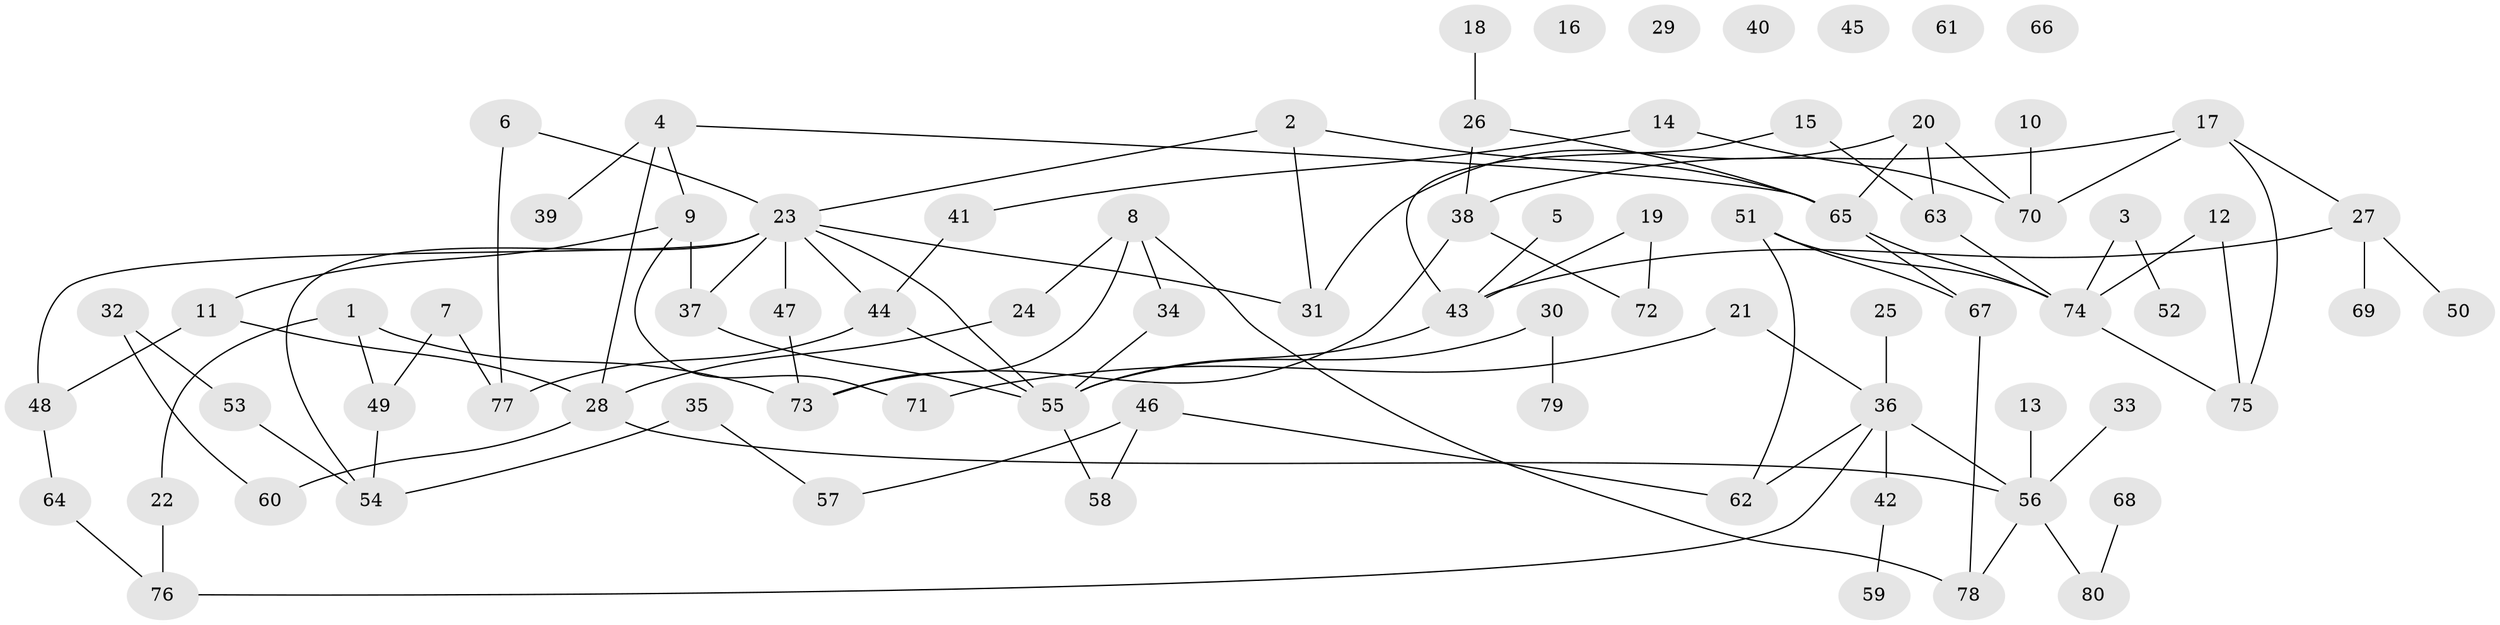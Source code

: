 // Generated by graph-tools (version 1.1) at 2025/33/03/09/25 02:33:34]
// undirected, 80 vertices, 104 edges
graph export_dot {
graph [start="1"]
  node [color=gray90,style=filled];
  1;
  2;
  3;
  4;
  5;
  6;
  7;
  8;
  9;
  10;
  11;
  12;
  13;
  14;
  15;
  16;
  17;
  18;
  19;
  20;
  21;
  22;
  23;
  24;
  25;
  26;
  27;
  28;
  29;
  30;
  31;
  32;
  33;
  34;
  35;
  36;
  37;
  38;
  39;
  40;
  41;
  42;
  43;
  44;
  45;
  46;
  47;
  48;
  49;
  50;
  51;
  52;
  53;
  54;
  55;
  56;
  57;
  58;
  59;
  60;
  61;
  62;
  63;
  64;
  65;
  66;
  67;
  68;
  69;
  70;
  71;
  72;
  73;
  74;
  75;
  76;
  77;
  78;
  79;
  80;
  1 -- 22;
  1 -- 49;
  1 -- 73;
  2 -- 23;
  2 -- 31;
  2 -- 65;
  3 -- 52;
  3 -- 74;
  4 -- 9;
  4 -- 28;
  4 -- 39;
  4 -- 65;
  5 -- 43;
  6 -- 23;
  6 -- 77;
  7 -- 49;
  7 -- 77;
  8 -- 24;
  8 -- 34;
  8 -- 73;
  8 -- 78;
  9 -- 11;
  9 -- 37;
  9 -- 71;
  10 -- 70;
  11 -- 28;
  11 -- 48;
  12 -- 74;
  12 -- 75;
  13 -- 56;
  14 -- 41;
  14 -- 70;
  15 -- 43;
  15 -- 63;
  17 -- 27;
  17 -- 38;
  17 -- 70;
  17 -- 75;
  18 -- 26;
  19 -- 43;
  19 -- 72;
  20 -- 31;
  20 -- 63;
  20 -- 65;
  20 -- 70;
  21 -- 36;
  21 -- 71;
  22 -- 76;
  23 -- 31;
  23 -- 37;
  23 -- 44;
  23 -- 47;
  23 -- 48;
  23 -- 54;
  23 -- 55;
  24 -- 28;
  25 -- 36;
  26 -- 38;
  26 -- 65;
  27 -- 43;
  27 -- 50;
  27 -- 69;
  28 -- 56;
  28 -- 60;
  30 -- 55;
  30 -- 79;
  32 -- 53;
  32 -- 60;
  33 -- 56;
  34 -- 55;
  35 -- 54;
  35 -- 57;
  36 -- 42;
  36 -- 56;
  36 -- 62;
  36 -- 76;
  37 -- 55;
  38 -- 72;
  38 -- 73;
  41 -- 44;
  42 -- 59;
  43 -- 55;
  44 -- 55;
  44 -- 77;
  46 -- 57;
  46 -- 58;
  46 -- 62;
  47 -- 73;
  48 -- 64;
  49 -- 54;
  51 -- 62;
  51 -- 67;
  51 -- 74;
  53 -- 54;
  55 -- 58;
  56 -- 78;
  56 -- 80;
  63 -- 74;
  64 -- 76;
  65 -- 67;
  65 -- 74;
  67 -- 78;
  68 -- 80;
  74 -- 75;
}
